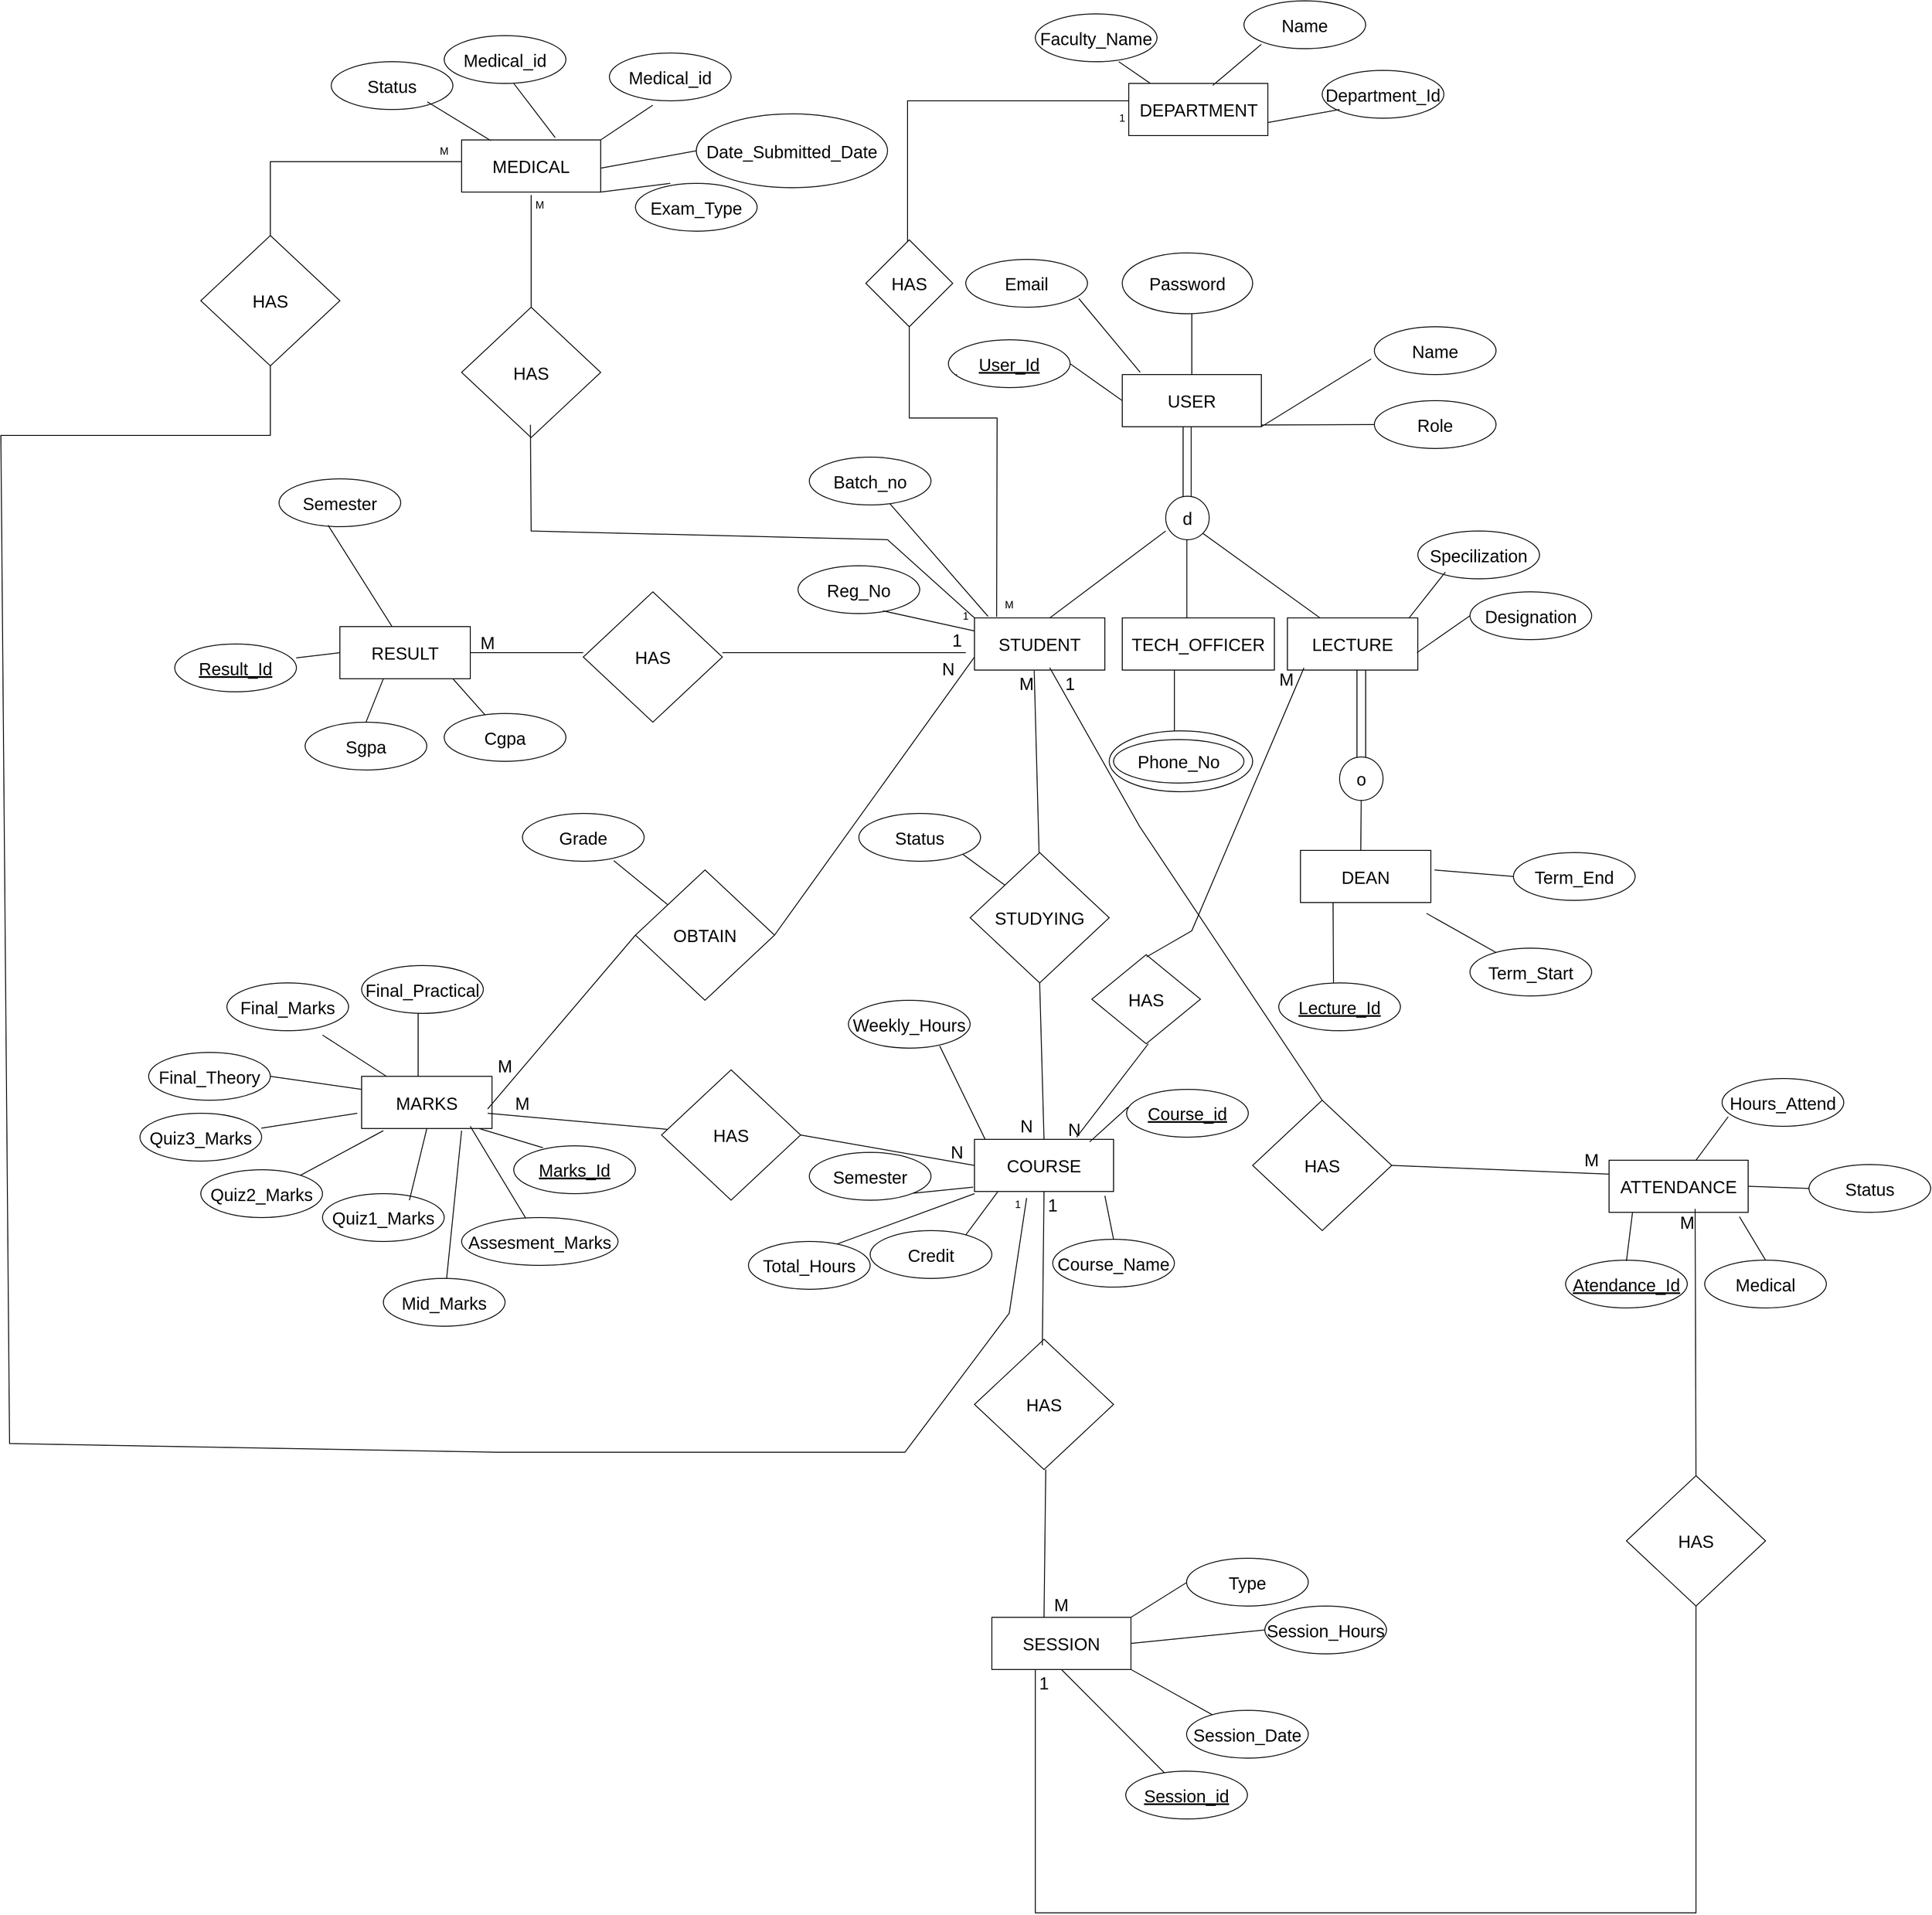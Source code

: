 <mxfile version="28.2.7">
  <diagram name="Page-1" id="Qh66qdQzl6UCUVbuFPbh">
    <mxGraphModel dx="2631" dy="494" grid="1" gridSize="10" guides="1" tooltips="1" connect="1" arrows="1" fold="1" page="1" pageScale="1" pageWidth="1654" pageHeight="1169" background="light-dark(#FFFFFF,#000000)" math="0" shadow="0">
      <root>
        <mxCell id="0" />
        <mxCell id="1" parent="0" />
        <mxCell id="bX-nkgjppk_giDj6LDvc-8" value="&lt;font&gt;USER&lt;/font&gt;" style="rounded=0;whiteSpace=wrap;html=1;fontSize=20;labelBackgroundColor=default;" parent="1" vertex="1">
          <mxGeometry x="1130" y="430" width="160" height="60" as="geometry" />
        </mxCell>
        <mxCell id="bX-nkgjppk_giDj6LDvc-9" value="" style="endArrow=none;html=1;rounded=0;fontSize=20;" parent="1" edge="1">
          <mxGeometry width="50" height="50" relative="1" as="geometry">
            <mxPoint x="1210" y="430" as="sourcePoint" />
            <mxPoint x="1210" y="360" as="targetPoint" />
          </mxGeometry>
        </mxCell>
        <mxCell id="bX-nkgjppk_giDj6LDvc-12" value="Password" style="ellipse;whiteSpace=wrap;html=1;fontSize=20;" parent="1" vertex="1">
          <mxGeometry x="1130" y="290" width="150" height="70" as="geometry" />
        </mxCell>
        <mxCell id="bX-nkgjppk_giDj6LDvc-14" value="&lt;u&gt;User_Id&lt;/u&gt;" style="ellipse;whiteSpace=wrap;html=1;fontSize=20;" parent="1" vertex="1">
          <mxGeometry x="930" y="390" width="140" height="55" as="geometry" />
        </mxCell>
        <mxCell id="bX-nkgjppk_giDj6LDvc-15" value="" style="endArrow=none;html=1;rounded=0;exitX=1;exitY=0.5;exitDx=0;exitDy=0;fontSize=20;" parent="1" source="bX-nkgjppk_giDj6LDvc-14" edge="1">
          <mxGeometry width="50" height="50" relative="1" as="geometry">
            <mxPoint x="1080" y="510" as="sourcePoint" />
            <mxPoint x="1130" y="460" as="targetPoint" />
          </mxGeometry>
        </mxCell>
        <mxCell id="bX-nkgjppk_giDj6LDvc-20" value="Name" style="ellipse;whiteSpace=wrap;html=1;fontSize=20;" parent="1" vertex="1">
          <mxGeometry x="1420" y="375" width="140" height="55" as="geometry" />
        </mxCell>
        <mxCell id="bX-nkgjppk_giDj6LDvc-21" value="" style="endArrow=none;html=1;rounded=0;exitX=1;exitY=0.5;exitDx=0;exitDy=0;entryX=0.046;entryY=0.218;entryDx=0;entryDy=0;entryPerimeter=0;fontSize=20;" parent="1" edge="1">
          <mxGeometry width="50" height="50" relative="1" as="geometry">
            <mxPoint x="1290" y="490" as="sourcePoint" />
            <mxPoint x="1416.44" y="411.99" as="targetPoint" />
            <Array as="points" />
          </mxGeometry>
        </mxCell>
        <mxCell id="bX-nkgjppk_giDj6LDvc-22" value="Email" style="ellipse;whiteSpace=wrap;html=1;fontSize=20;" parent="1" vertex="1">
          <mxGeometry x="950" y="297.5" width="140" height="55" as="geometry" />
        </mxCell>
        <mxCell id="bX-nkgjppk_giDj6LDvc-23" value="" style="endArrow=none;html=1;rounded=0;exitX=0.129;exitY=-0.043;exitDx=0;exitDy=0;exitPerimeter=0;fontSize=20;" parent="1" source="bX-nkgjppk_giDj6LDvc-8" edge="1">
          <mxGeometry width="50" height="50" relative="1" as="geometry">
            <mxPoint x="1080" y="412.5" as="sourcePoint" />
            <mxPoint x="1080" y="342.5" as="targetPoint" />
          </mxGeometry>
        </mxCell>
        <mxCell id="bX-nkgjppk_giDj6LDvc-25" value="" style="endArrow=none;html=1;rounded=0;fontSize=20;" parent="1" edge="1">
          <mxGeometry width="50" height="50" relative="1" as="geometry">
            <mxPoint x="1200" y="570" as="sourcePoint" />
            <mxPoint x="1200" y="490" as="targetPoint" />
          </mxGeometry>
        </mxCell>
        <mxCell id="bX-nkgjppk_giDj6LDvc-26" value="" style="endArrow=none;html=1;rounded=0;fontSize=20;" parent="1" edge="1">
          <mxGeometry width="50" height="50" relative="1" as="geometry">
            <mxPoint x="1209.29" y="570" as="sourcePoint" />
            <mxPoint x="1209.29" y="490" as="targetPoint" />
          </mxGeometry>
        </mxCell>
        <mxCell id="bX-nkgjppk_giDj6LDvc-27" value="d" style="ellipse;whiteSpace=wrap;html=1;aspect=fixed;fontSize=20;" parent="1" vertex="1">
          <mxGeometry x="1180" y="570" width="50" height="50" as="geometry" />
        </mxCell>
        <mxCell id="bX-nkgjppk_giDj6LDvc-28" value="" style="endArrow=none;html=1;rounded=0;exitX=0.57;exitY=0.014;exitDx=0;exitDy=0;exitPerimeter=0;fontSize=20;" parent="1" source="bX-nkgjppk_giDj6LDvc-31" edge="1">
          <mxGeometry width="50" height="50" relative="1" as="geometry">
            <mxPoint x="1070" y="710" as="sourcePoint" />
            <mxPoint x="1180" y="610" as="targetPoint" />
          </mxGeometry>
        </mxCell>
        <mxCell id="bX-nkgjppk_giDj6LDvc-29" value="" style="endArrow=none;html=1;rounded=0;fontSize=20;" parent="1" edge="1">
          <mxGeometry width="50" height="50" relative="1" as="geometry">
            <mxPoint x="1204.29" y="720" as="sourcePoint" />
            <mxPoint x="1204.29" y="620" as="targetPoint" />
          </mxGeometry>
        </mxCell>
        <mxCell id="bX-nkgjppk_giDj6LDvc-30" value="" style="endArrow=none;html=1;rounded=0;entryX=1;entryY=1;entryDx=0;entryDy=0;exitX=0.25;exitY=0;exitDx=0;exitDy=0;fontSize=20;" parent="1" source="bX-nkgjppk_giDj6LDvc-33" target="bX-nkgjppk_giDj6LDvc-27" edge="1">
          <mxGeometry width="50" height="50" relative="1" as="geometry">
            <mxPoint x="1340" y="700" as="sourcePoint" />
            <mxPoint x="1240" y="620" as="targetPoint" />
          </mxGeometry>
        </mxCell>
        <mxCell id="bX-nkgjppk_giDj6LDvc-31" value="&lt;font&gt;STUDENT&lt;/font&gt;" style="rounded=0;whiteSpace=wrap;html=1;fontSize=20;" parent="1" vertex="1">
          <mxGeometry x="960" y="710" width="150" height="60" as="geometry" />
        </mxCell>
        <mxCell id="bX-nkgjppk_giDj6LDvc-32" value="&lt;font&gt;TECH_OFFICER&lt;/font&gt;" style="rounded=0;whiteSpace=wrap;html=1;fontSize=20;" parent="1" vertex="1">
          <mxGeometry x="1130" y="710" width="175" height="60" as="geometry" />
        </mxCell>
        <mxCell id="bX-nkgjppk_giDj6LDvc-33" value="&lt;font&gt;LECTURE&lt;/font&gt;" style="rounded=0;whiteSpace=wrap;html=1;fontSize=20;" parent="1" vertex="1">
          <mxGeometry x="1320" y="710" width="150" height="60" as="geometry" />
        </mxCell>
        <mxCell id="UqmcxjYlmGOQxnhvRvWn-1" value="" style="endArrow=none;html=1;rounded=0;entryX=0.458;entryY=1.011;entryDx=0;entryDy=0;entryPerimeter=0;fontSize=20;" parent="1" target="bX-nkgjppk_giDj6LDvc-31" edge="1">
          <mxGeometry width="50" height="50" relative="1" as="geometry">
            <mxPoint x="1034.29" y="980" as="sourcePoint" />
            <mxPoint x="1034.29" y="770" as="targetPoint" />
          </mxGeometry>
        </mxCell>
        <mxCell id="UqmcxjYlmGOQxnhvRvWn-2" value="STUDYING" style="rhombus;whiteSpace=wrap;html=1;fontSize=20;" parent="1" vertex="1">
          <mxGeometry x="955" y="980" width="160" height="150" as="geometry" />
        </mxCell>
        <mxCell id="UqmcxjYlmGOQxnhvRvWn-3" value="" style="endArrow=none;html=1;rounded=0;entryX=0.5;entryY=1;entryDx=0;entryDy=0;exitX=0.5;exitY=0;exitDx=0;exitDy=0;fontSize=20;" parent="1" source="UqmcxjYlmGOQxnhvRvWn-4" target="UqmcxjYlmGOQxnhvRvWn-2" edge="1">
          <mxGeometry width="50" height="50" relative="1" as="geometry">
            <mxPoint x="1030" y="1310" as="sourcePoint" />
            <mxPoint x="1060" y="1150" as="targetPoint" />
          </mxGeometry>
        </mxCell>
        <mxCell id="UqmcxjYlmGOQxnhvRvWn-4" value="&lt;font&gt;COURSE&lt;/font&gt;" style="rounded=0;whiteSpace=wrap;html=1;fontSize=20;" parent="1" vertex="1">
          <mxGeometry x="960" y="1310" width="160" height="60" as="geometry" />
        </mxCell>
        <mxCell id="UqmcxjYlmGOQxnhvRvWn-5" value="HAS" style="rhombus;whiteSpace=wrap;html=1;fontSize=20;" parent="1" vertex="1">
          <mxGeometry x="510" y="680" width="160" height="150" as="geometry" />
        </mxCell>
        <mxCell id="UqmcxjYlmGOQxnhvRvWn-10" value="" style="endArrow=none;html=1;rounded=0;fontSize=20;" parent="1" edge="1">
          <mxGeometry width="50" height="50" relative="1" as="geometry">
            <mxPoint x="1190" y="840" as="sourcePoint" />
            <mxPoint x="1190" y="770" as="targetPoint" />
          </mxGeometry>
        </mxCell>
        <mxCell id="UqmcxjYlmGOQxnhvRvWn-11" value="" style="ellipse;whiteSpace=wrap;html=1;fontSize=20;" parent="1" vertex="1">
          <mxGeometry x="1115" y="840" width="165" height="70" as="geometry" />
        </mxCell>
        <mxCell id="UqmcxjYlmGOQxnhvRvWn-14" value="" style="endArrow=none;html=1;rounded=0;fontSize=20;" parent="1" edge="1">
          <mxGeometry width="50" height="50" relative="1" as="geometry">
            <mxPoint x="1400" y="870" as="sourcePoint" />
            <mxPoint x="1400" y="770" as="targetPoint" />
          </mxGeometry>
        </mxCell>
        <mxCell id="UqmcxjYlmGOQxnhvRvWn-15" value="" style="endArrow=none;html=1;rounded=0;fontSize=20;" parent="1" edge="1">
          <mxGeometry width="50" height="50" relative="1" as="geometry">
            <mxPoint x="1410" y="870" as="sourcePoint" />
            <mxPoint x="1410" y="770" as="targetPoint" />
          </mxGeometry>
        </mxCell>
        <mxCell id="UqmcxjYlmGOQxnhvRvWn-16" value="o" style="ellipse;whiteSpace=wrap;html=1;aspect=fixed;fontSize=20;" parent="1" vertex="1">
          <mxGeometry x="1380" y="870" width="50" height="50" as="geometry" />
        </mxCell>
        <mxCell id="UqmcxjYlmGOQxnhvRvWn-17" value="" style="endArrow=none;html=1;rounded=0;fontSize=20;" parent="1" target="UqmcxjYlmGOQxnhvRvWn-16" edge="1">
          <mxGeometry width="50" height="50" relative="1" as="geometry">
            <mxPoint x="1404.29" y="990" as="sourcePoint" />
            <mxPoint x="1404.29" y="930" as="targetPoint" />
          </mxGeometry>
        </mxCell>
        <mxCell id="UqmcxjYlmGOQxnhvRvWn-18" value="&lt;font&gt;DEAN&lt;/font&gt;" style="rounded=0;whiteSpace=wrap;html=1;fontSize=20;" parent="1" vertex="1">
          <mxGeometry x="1335" y="977.5" width="150" height="60" as="geometry" />
        </mxCell>
        <mxCell id="UqmcxjYlmGOQxnhvRvWn-19" value="Phone_No" style="ellipse;whiteSpace=wrap;html=1;fontSize=20;" parent="1" vertex="1">
          <mxGeometry x="1120" y="850" width="150" height="50" as="geometry" />
        </mxCell>
        <mxCell id="UqmcxjYlmGOQxnhvRvWn-20" value="" style="endArrow=none;html=1;rounded=0;entryX=0.25;entryY=1;entryDx=0;entryDy=0;fontSize=20;" parent="1" target="UqmcxjYlmGOQxnhvRvWn-18" edge="1">
          <mxGeometry width="50" height="50" relative="1" as="geometry">
            <mxPoint x="1373" y="1130" as="sourcePoint" />
            <mxPoint x="1380.71" y="1060" as="targetPoint" />
          </mxGeometry>
        </mxCell>
        <mxCell id="UqmcxjYlmGOQxnhvRvWn-22" value="&lt;u&gt;Lecture_Id&lt;/u&gt;" style="ellipse;whiteSpace=wrap;html=1;fontSize=20;" parent="1" vertex="1">
          <mxGeometry x="1310" y="1130" width="140" height="55" as="geometry" />
        </mxCell>
        <mxCell id="UqmcxjYlmGOQxnhvRvWn-23" value="" style="endArrow=none;html=1;rounded=0;exitX=0.5;exitY=0;exitDx=0;exitDy=0;fontSize=20;" parent="1" edge="1">
          <mxGeometry width="50" height="50" relative="1" as="geometry">
            <mxPoint x="670" y="750" as="sourcePoint" />
            <mxPoint x="950" y="750" as="targetPoint" />
            <Array as="points" />
          </mxGeometry>
        </mxCell>
        <mxCell id="UqmcxjYlmGOQxnhvRvWn-24" value="OBTAIN" style="rhombus;whiteSpace=wrap;html=1;fontSize=20;" parent="1" vertex="1">
          <mxGeometry x="570" y="1000" width="160" height="150" as="geometry" />
        </mxCell>
        <mxCell id="UqmcxjYlmGOQxnhvRvWn-25" value="" style="endArrow=none;html=1;rounded=0;entryX=0;entryY=0.75;entryDx=0;entryDy=0;exitX=1;exitY=0.5;exitDx=0;exitDy=0;fontSize=20;" parent="1" source="UqmcxjYlmGOQxnhvRvWn-24" target="bX-nkgjppk_giDj6LDvc-31" edge="1">
          <mxGeometry width="50" height="50" relative="1" as="geometry">
            <mxPoint x="720" y="960" as="sourcePoint" />
            <mxPoint x="955" y="907.5" as="targetPoint" />
            <Array as="points" />
          </mxGeometry>
        </mxCell>
        <mxCell id="UqmcxjYlmGOQxnhvRvWn-26" value="" style="endArrow=none;html=1;rounded=0;fontSize=20;" parent="1" edge="1">
          <mxGeometry width="50" height="50" relative="1" as="geometry">
            <mxPoint x="320" y="1260" as="sourcePoint" />
            <mxPoint x="320" y="1150" as="targetPoint" />
          </mxGeometry>
        </mxCell>
        <mxCell id="UqmcxjYlmGOQxnhvRvWn-27" value="&lt;font&gt;MARKS&lt;/font&gt;" style="rounded=0;whiteSpace=wrap;html=1;fontSize=20;" parent="1" vertex="1">
          <mxGeometry x="255" y="1237.5" width="150" height="60" as="geometry" />
        </mxCell>
        <mxCell id="UqmcxjYlmGOQxnhvRvWn-28" value="" style="endArrow=none;html=1;rounded=0;fontSize=20;" parent="1" edge="1">
          <mxGeometry width="50" height="50" relative="1" as="geometry">
            <mxPoint x="380" y="750" as="sourcePoint" />
            <mxPoint x="510" y="750" as="targetPoint" />
          </mxGeometry>
        </mxCell>
        <mxCell id="UqmcxjYlmGOQxnhvRvWn-29" value="&lt;font&gt;RESULT&lt;/font&gt;" style="rounded=0;whiteSpace=wrap;html=1;fontSize=20;" parent="1" vertex="1">
          <mxGeometry x="230" y="720" width="150" height="60" as="geometry" />
        </mxCell>
        <mxCell id="UqmcxjYlmGOQxnhvRvWn-30" value="" style="endArrow=none;html=1;rounded=0;fontSize=20;" parent="1" edge="1">
          <mxGeometry width="50" height="50" relative="1" as="geometry">
            <mxPoint x="150" y="1370" as="sourcePoint" />
            <mxPoint x="280" y="1300" as="targetPoint" />
          </mxGeometry>
        </mxCell>
        <mxCell id="UqmcxjYlmGOQxnhvRvWn-31" value="Quiz2_Marks" style="ellipse;whiteSpace=wrap;html=1;fontSize=20;" parent="1" vertex="1">
          <mxGeometry x="70" y="1345" width="140" height="55" as="geometry" />
        </mxCell>
        <mxCell id="UqmcxjYlmGOQxnhvRvWn-32" value="Quiz3_Marks" style="ellipse;whiteSpace=wrap;html=1;fontSize=20;" parent="1" vertex="1">
          <mxGeometry y="1280" width="140" height="55" as="geometry" />
        </mxCell>
        <mxCell id="UqmcxjYlmGOQxnhvRvWn-33" value="Final_Theory" style="ellipse;whiteSpace=wrap;html=1;fontSize=20;" parent="1" vertex="1">
          <mxGeometry x="10" y="1210" width="140" height="55" as="geometry" />
        </mxCell>
        <mxCell id="UqmcxjYlmGOQxnhvRvWn-34" value="&lt;u&gt;Marks_Id&lt;/u&gt;" style="ellipse;whiteSpace=wrap;html=1;fontSize=20;" parent="1" vertex="1">
          <mxGeometry x="430" y="1317.5" width="140" height="55" as="geometry" />
        </mxCell>
        <mxCell id="UqmcxjYlmGOQxnhvRvWn-35" value="Quiz1_Marks" style="ellipse;whiteSpace=wrap;html=1;fontSize=20;" parent="1" vertex="1">
          <mxGeometry x="210" y="1372.5" width="140" height="55" as="geometry" />
        </mxCell>
        <mxCell id="UqmcxjYlmGOQxnhvRvWn-36" value="Final_Practical" style="ellipse;whiteSpace=wrap;html=1;fontSize=20;" parent="1" vertex="1">
          <mxGeometry x="255" y="1110" width="140" height="55" as="geometry" />
        </mxCell>
        <mxCell id="UqmcxjYlmGOQxnhvRvWn-37" value="" style="endArrow=none;html=1;rounded=0;entryX=0.5;entryY=1;entryDx=0;entryDy=0;fontSize=20;" parent="1" target="UqmcxjYlmGOQxnhvRvWn-27" edge="1">
          <mxGeometry width="50" height="50" relative="1" as="geometry">
            <mxPoint x="310" y="1380" as="sourcePoint" />
            <mxPoint x="440" y="1310" as="targetPoint" />
          </mxGeometry>
        </mxCell>
        <mxCell id="UqmcxjYlmGOQxnhvRvWn-38" value="" style="endArrow=none;html=1;rounded=0;exitX=0.24;exitY=0.13;exitDx=0;exitDy=0;exitPerimeter=0;fontSize=20;" parent="1" edge="1">
          <mxGeometry width="50" height="50" relative="1" as="geometry">
            <mxPoint x="463.6" y="1319.65" as="sourcePoint" />
            <mxPoint x="390" y="1297.5" as="targetPoint" />
          </mxGeometry>
        </mxCell>
        <mxCell id="UqmcxjYlmGOQxnhvRvWn-39" value="" style="endArrow=none;html=1;rounded=0;exitX=0.997;exitY=0.312;exitDx=0;exitDy=0;exitPerimeter=0;fontSize=20;" parent="1" source="UqmcxjYlmGOQxnhvRvWn-32" edge="1">
          <mxGeometry width="50" height="50" relative="1" as="geometry">
            <mxPoint x="120" y="1350" as="sourcePoint" />
            <mxPoint x="250" y="1280" as="targetPoint" />
          </mxGeometry>
        </mxCell>
        <mxCell id="UqmcxjYlmGOQxnhvRvWn-40" value="" style="endArrow=none;html=1;rounded=0;exitX=1;exitY=0.5;exitDx=0;exitDy=0;entryX=0;entryY=0.25;entryDx=0;entryDy=0;fontSize=20;" parent="1" source="UqmcxjYlmGOQxnhvRvWn-33" target="UqmcxjYlmGOQxnhvRvWn-27" edge="1">
          <mxGeometry width="50" height="50" relative="1" as="geometry">
            <mxPoint x="110" y="1240" as="sourcePoint" />
            <mxPoint x="240" y="1170" as="targetPoint" />
          </mxGeometry>
        </mxCell>
        <mxCell id="UqmcxjYlmGOQxnhvRvWn-43" value="" style="endArrow=none;html=1;rounded=0;entryX=0;entryY=0.5;entryDx=0;entryDy=0;fontSize=20;" parent="1" target="UqmcxjYlmGOQxnhvRvWn-24" edge="1">
          <mxGeometry width="50" height="50" relative="1" as="geometry">
            <mxPoint x="400" y="1275" as="sourcePoint" />
            <mxPoint x="700" y="1120" as="targetPoint" />
          </mxGeometry>
        </mxCell>
        <mxCell id="UqmcxjYlmGOQxnhvRvWn-44" value="Cgpa" style="ellipse;whiteSpace=wrap;html=1;fontSize=20;" parent="1" vertex="1">
          <mxGeometry x="350" y="820" width="140" height="55" as="geometry" />
        </mxCell>
        <mxCell id="UqmcxjYlmGOQxnhvRvWn-45" value="&lt;u&gt;Result_Id&lt;/u&gt;" style="ellipse;whiteSpace=wrap;html=1;fontSize=20;" parent="1" vertex="1">
          <mxGeometry x="40" y="740" width="140" height="55" as="geometry" />
        </mxCell>
        <mxCell id="UqmcxjYlmGOQxnhvRvWn-47" value="Sgpa" style="ellipse;whiteSpace=wrap;html=1;fontSize=20;" parent="1" vertex="1">
          <mxGeometry x="190" y="830" width="140" height="55" as="geometry" />
        </mxCell>
        <mxCell id="UqmcxjYlmGOQxnhvRvWn-49" value="" style="endArrow=none;html=1;rounded=0;exitX=0.5;exitY=0;exitDx=0;exitDy=0;fontSize=20;" parent="1" source="UqmcxjYlmGOQxnhvRvWn-47" edge="1">
          <mxGeometry width="50" height="50" relative="1" as="geometry">
            <mxPoint x="280" y="890" as="sourcePoint" />
            <mxPoint x="280" y="780" as="targetPoint" />
          </mxGeometry>
        </mxCell>
        <mxCell id="UqmcxjYlmGOQxnhvRvWn-50" value="" style="endArrow=none;html=1;rounded=0;fontSize=20;" parent="1" source="UqmcxjYlmGOQxnhvRvWn-44" edge="1">
          <mxGeometry width="50" height="50" relative="1" as="geometry">
            <mxPoint x="360" y="890" as="sourcePoint" />
            <mxPoint x="360" y="780" as="targetPoint" />
          </mxGeometry>
        </mxCell>
        <mxCell id="UqmcxjYlmGOQxnhvRvWn-51" value="" style="endArrow=none;html=1;rounded=0;entryX=0.998;entryY=0.291;entryDx=0;entryDy=0;entryPerimeter=0;exitX=0;exitY=0.5;exitDx=0;exitDy=0;fontSize=20;" parent="1" source="UqmcxjYlmGOQxnhvRvWn-29" target="UqmcxjYlmGOQxnhvRvWn-45" edge="1">
          <mxGeometry width="50" height="50" relative="1" as="geometry">
            <mxPoint x="230" y="780" as="sourcePoint" />
            <mxPoint x="230.41" y="730" as="targetPoint" />
          </mxGeometry>
        </mxCell>
        <mxCell id="UqmcxjYlmGOQxnhvRvWn-53" value="HAS" style="rhombus;whiteSpace=wrap;html=1;fontSize=20;" parent="1" vertex="1">
          <mxGeometry x="600" y="1230" width="160" height="150" as="geometry" />
        </mxCell>
        <mxCell id="UqmcxjYlmGOQxnhvRvWn-54" value="HAS" style="rhombus;whiteSpace=wrap;html=1;fontSize=20;" parent="1" vertex="1">
          <mxGeometry x="1280" y="1265" width="160" height="150" as="geometry" />
        </mxCell>
        <mxCell id="UqmcxjYlmGOQxnhvRvWn-55" value="" style="endArrow=none;html=1;rounded=0;fontSize=20;" parent="1" target="UqmcxjYlmGOQxnhvRvWn-53" edge="1">
          <mxGeometry width="50" height="50" relative="1" as="geometry">
            <mxPoint x="400" y="1280" as="sourcePoint" />
            <mxPoint x="450" y="1230" as="targetPoint" />
          </mxGeometry>
        </mxCell>
        <mxCell id="UqmcxjYlmGOQxnhvRvWn-56" value="" style="endArrow=none;html=1;rounded=0;entryX=0;entryY=0.5;entryDx=0;entryDy=0;exitX=1;exitY=0.5;exitDx=0;exitDy=0;fontSize=20;" parent="1" source="UqmcxjYlmGOQxnhvRvWn-53" target="UqmcxjYlmGOQxnhvRvWn-4" edge="1">
          <mxGeometry width="50" height="50" relative="1" as="geometry">
            <mxPoint x="766" y="1283" as="sourcePoint" />
            <mxPoint x="987" y="1287" as="targetPoint" />
          </mxGeometry>
        </mxCell>
        <mxCell id="UqmcxjYlmGOQxnhvRvWn-58" value="" style="endArrow=none;html=1;rounded=0;entryX=0.5;entryY=0;entryDx=0;entryDy=0;exitX=0.577;exitY=0.955;exitDx=0;exitDy=0;exitPerimeter=0;fontSize=20;" parent="1" source="bX-nkgjppk_giDj6LDvc-31" target="UqmcxjYlmGOQxnhvRvWn-54" edge="1">
          <mxGeometry width="50" height="50" relative="1" as="geometry">
            <mxPoint x="1060" y="780" as="sourcePoint" />
            <mxPoint x="1320" y="1139.5" as="targetPoint" />
            <Array as="points">
              <mxPoint x="1150" y="950" />
            </Array>
          </mxGeometry>
        </mxCell>
        <mxCell id="UqmcxjYlmGOQxnhvRvWn-59" value="Credit" style="ellipse;whiteSpace=wrap;html=1;fontSize=20;" parent="1" vertex="1">
          <mxGeometry x="840" y="1415" width="140" height="55" as="geometry" />
        </mxCell>
        <mxCell id="UqmcxjYlmGOQxnhvRvWn-60" value="Course_Name" style="ellipse;whiteSpace=wrap;html=1;fontSize=20;" parent="1" vertex="1">
          <mxGeometry x="1050" y="1425" width="140" height="55" as="geometry" />
        </mxCell>
        <mxCell id="UqmcxjYlmGOQxnhvRvWn-61" value="&lt;u&gt;Course_id&lt;/u&gt;" style="ellipse;whiteSpace=wrap;html=1;fontSize=20;" parent="1" vertex="1">
          <mxGeometry x="1135" y="1252.5" width="140" height="55" as="geometry" />
        </mxCell>
        <mxCell id="UqmcxjYlmGOQxnhvRvWn-63" value="" style="endArrow=none;html=1;rounded=0;fontSize=20;" parent="1" edge="1">
          <mxGeometry width="50" height="50" relative="1" as="geometry">
            <mxPoint x="950" y="1420" as="sourcePoint" />
            <mxPoint x="987" y="1370" as="targetPoint" />
          </mxGeometry>
        </mxCell>
        <mxCell id="UqmcxjYlmGOQxnhvRvWn-64" value="" style="endArrow=none;html=1;rounded=0;fontSize=20;entryX=0.012;entryY=0.371;entryDx=0;entryDy=0;entryPerimeter=0;exitX=0.828;exitY=0.049;exitDx=0;exitDy=0;exitPerimeter=0;" parent="1" source="UqmcxjYlmGOQxnhvRvWn-4" target="UqmcxjYlmGOQxnhvRvWn-61" edge="1">
          <mxGeometry width="50" height="50" relative="1" as="geometry">
            <mxPoint x="1083" y="1319" as="sourcePoint" />
            <mxPoint x="1120" y="1269" as="targetPoint" />
          </mxGeometry>
        </mxCell>
        <mxCell id="UqmcxjYlmGOQxnhvRvWn-65" value="" style="endArrow=none;html=1;rounded=0;exitX=0.5;exitY=0;exitDx=0;exitDy=0;fontSize=20;" parent="1" source="UqmcxjYlmGOQxnhvRvWn-60" edge="1">
          <mxGeometry width="50" height="50" relative="1" as="geometry">
            <mxPoint x="1073" y="1425" as="sourcePoint" />
            <mxPoint x="1110" y="1375" as="targetPoint" />
          </mxGeometry>
        </mxCell>
        <mxCell id="UqmcxjYlmGOQxnhvRvWn-67" value="Term_Start" style="ellipse;whiteSpace=wrap;html=1;fontSize=20;" parent="1" vertex="1">
          <mxGeometry x="1530" y="1090" width="140" height="55" as="geometry" />
        </mxCell>
        <mxCell id="UqmcxjYlmGOQxnhvRvWn-68" value="Term_End" style="ellipse;whiteSpace=wrap;html=1;fontSize=20;" parent="1" vertex="1">
          <mxGeometry x="1580" y="980" width="140" height="55" as="geometry" />
        </mxCell>
        <mxCell id="UqmcxjYlmGOQxnhvRvWn-70" value="" style="endArrow=none;html=1;rounded=0;entryX=0.25;entryY=1;entryDx=0;entryDy=0;fontSize=20;" parent="1" source="UqmcxjYlmGOQxnhvRvWn-67" edge="1">
          <mxGeometry width="50" height="50" relative="1" as="geometry">
            <mxPoint x="1480" y="1130" as="sourcePoint" />
            <mxPoint x="1480" y="1050" as="targetPoint" />
          </mxGeometry>
        </mxCell>
        <mxCell id="UqmcxjYlmGOQxnhvRvWn-72" value="" style="endArrow=none;html=1;rounded=0;entryX=0.25;entryY=1;entryDx=0;entryDy=0;exitX=0;exitY=0.5;exitDx=0;exitDy=0;fontSize=20;" parent="1" source="UqmcxjYlmGOQxnhvRvWn-68" edge="1">
          <mxGeometry width="50" height="50" relative="1" as="geometry">
            <mxPoint x="1489.17" y="1080" as="sourcePoint" />
            <mxPoint x="1489.17" y="1000" as="targetPoint" />
          </mxGeometry>
        </mxCell>
        <mxCell id="UqmcxjYlmGOQxnhvRvWn-73" value="Specilization" style="ellipse;whiteSpace=wrap;html=1;fontSize=20;" parent="1" vertex="1">
          <mxGeometry x="1470" y="610" width="140" height="55" as="geometry" />
        </mxCell>
        <mxCell id="UqmcxjYlmGOQxnhvRvWn-77" value="" style="endArrow=none;html=1;rounded=0;entryX=0.25;entryY=1;entryDx=0;entryDy=0;exitX=0.226;exitY=0.861;exitDx=0;exitDy=0;exitPerimeter=0;fontSize=20;" parent="1" source="UqmcxjYlmGOQxnhvRvWn-73" edge="1">
          <mxGeometry width="50" height="50" relative="1" as="geometry">
            <mxPoint x="1550.83" y="718" as="sourcePoint" />
            <mxPoint x="1460" y="710" as="targetPoint" />
          </mxGeometry>
        </mxCell>
        <mxCell id="UqmcxjYlmGOQxnhvRvWn-78" value="Reg_No" style="ellipse;whiteSpace=wrap;html=1;fontSize=20;" parent="1" vertex="1">
          <mxGeometry x="757" y="650" width="140" height="55" as="geometry" />
        </mxCell>
        <mxCell id="UqmcxjYlmGOQxnhvRvWn-79" value="" style="endArrow=none;html=1;rounded=0;exitX=0;exitY=0.25;exitDx=0;exitDy=0;entryX=0.698;entryY=0.943;entryDx=0;entryDy=0;entryPerimeter=0;fontSize=20;" parent="1" source="bX-nkgjppk_giDj6LDvc-31" target="UqmcxjYlmGOQxnhvRvWn-78" edge="1">
          <mxGeometry width="50" height="50" relative="1" as="geometry">
            <mxPoint x="898" y="750" as="sourcePoint" />
            <mxPoint x="910" y="700" as="targetPoint" />
          </mxGeometry>
        </mxCell>
        <mxCell id="UqmcxjYlmGOQxnhvRvWn-80" value="Final_Marks" style="ellipse;whiteSpace=wrap;html=1;fontSize=20;" parent="1" vertex="1">
          <mxGeometry x="100" y="1130" width="140" height="55" as="geometry" />
        </mxCell>
        <mxCell id="UqmcxjYlmGOQxnhvRvWn-81" value="" style="endArrow=none;html=1;rounded=0;fontSize=20;" parent="1" source="UqmcxjYlmGOQxnhvRvWn-27" edge="1">
          <mxGeometry width="50" height="50" relative="1" as="geometry">
            <mxPoint x="210" y="1300" as="sourcePoint" />
            <mxPoint x="210" y="1190" as="targetPoint" />
          </mxGeometry>
        </mxCell>
        <mxCell id="UqmcxjYlmGOQxnhvRvWn-82" value="&lt;span&gt;ATTENDANCE&lt;/span&gt;" style="rounded=0;whiteSpace=wrap;html=1;fontSize=20;" parent="1" vertex="1">
          <mxGeometry x="1690" y="1334" width="160" height="60" as="geometry" />
        </mxCell>
        <mxCell id="UqmcxjYlmGOQxnhvRvWn-83" value="&lt;u&gt;Atendance_Id&lt;/u&gt;" style="ellipse;whiteSpace=wrap;html=1;fontSize=20;" parent="1" vertex="1">
          <mxGeometry x="1640" y="1449" width="140" height="55" as="geometry" />
        </mxCell>
        <mxCell id="UqmcxjYlmGOQxnhvRvWn-84" value="Medical" style="ellipse;whiteSpace=wrap;html=1;fontSize=20;" parent="1" vertex="1">
          <mxGeometry x="1800" y="1449" width="140" height="55" as="geometry" />
        </mxCell>
        <mxCell id="UqmcxjYlmGOQxnhvRvWn-85" value="Hours_Attend" style="ellipse;whiteSpace=wrap;html=1;fontSize=20;" parent="1" vertex="1">
          <mxGeometry x="1820" y="1240" width="140" height="55" as="geometry" />
        </mxCell>
        <mxCell id="UqmcxjYlmGOQxnhvRvWn-86" value="" style="endArrow=none;html=1;rounded=0;fontSize=20;" parent="1" edge="1">
          <mxGeometry width="50" height="50" relative="1" as="geometry">
            <mxPoint x="1710" y="1450" as="sourcePoint" />
            <mxPoint x="1717" y="1394" as="targetPoint" />
          </mxGeometry>
        </mxCell>
        <mxCell id="UqmcxjYlmGOQxnhvRvWn-87" value="" style="endArrow=none;html=1;rounded=0;fontSize=20;" parent="1" edge="1">
          <mxGeometry width="50" height="50" relative="1" as="geometry">
            <mxPoint x="1790" y="1334" as="sourcePoint" />
            <mxPoint x="1827" y="1284" as="targetPoint" />
          </mxGeometry>
        </mxCell>
        <mxCell id="UqmcxjYlmGOQxnhvRvWn-88" value="" style="endArrow=none;html=1;rounded=0;exitX=0.5;exitY=0;exitDx=0;exitDy=0;fontSize=20;" parent="1" source="UqmcxjYlmGOQxnhvRvWn-84" edge="1">
          <mxGeometry width="50" height="50" relative="1" as="geometry">
            <mxPoint x="1803" y="1449" as="sourcePoint" />
            <mxPoint x="1840" y="1399" as="targetPoint" />
          </mxGeometry>
        </mxCell>
        <mxCell id="UqmcxjYlmGOQxnhvRvWn-89" value="" style="endArrow=none;html=1;rounded=0;entryX=1;entryY=0.5;entryDx=0;entryDy=0;exitX=0;exitY=0.267;exitDx=0;exitDy=0;exitPerimeter=0;fontSize=20;" parent="1" source="UqmcxjYlmGOQxnhvRvWn-82" target="UqmcxjYlmGOQxnhvRvWn-54" edge="1">
          <mxGeometry width="50" height="50" relative="1" as="geometry">
            <mxPoint x="1410" y="1560" as="sourcePoint" />
            <mxPoint x="1447" y="1510" as="targetPoint" />
          </mxGeometry>
        </mxCell>
        <mxCell id="UqmcxjYlmGOQxnhvRvWn-92" value="Status" style="ellipse;whiteSpace=wrap;html=1;fontSize=20;" parent="1" vertex="1">
          <mxGeometry x="1920" y="1339" width="140" height="55" as="geometry" />
        </mxCell>
        <mxCell id="UqmcxjYlmGOQxnhvRvWn-93" value="" style="endArrow=none;html=1;rounded=0;exitX=0;exitY=0.5;exitDx=0;exitDy=0;entryX=1;entryY=0.5;entryDx=0;entryDy=0;fontSize=20;" parent="1" source="UqmcxjYlmGOQxnhvRvWn-92" target="UqmcxjYlmGOQxnhvRvWn-82" edge="1">
          <mxGeometry width="50" height="50" relative="1" as="geometry">
            <mxPoint x="1900" y="1430" as="sourcePoint" />
            <mxPoint x="1860" y="1370" as="targetPoint" />
          </mxGeometry>
        </mxCell>
        <mxCell id="UqmcxjYlmGOQxnhvRvWn-96" value="M" style="text;html=1;whiteSpace=wrap;strokeColor=none;fillColor=none;align=center;verticalAlign=middle;rounded=0;fontSize=20;" parent="1" vertex="1">
          <mxGeometry x="410" y="1252.5" width="60" height="30" as="geometry" />
        </mxCell>
        <mxCell id="UqmcxjYlmGOQxnhvRvWn-98" value="N" style="text;html=1;whiteSpace=wrap;strokeColor=none;fillColor=none;align=center;verticalAlign=middle;rounded=0;fontSize=20;" parent="1" vertex="1">
          <mxGeometry x="910" y="1309" width="60" height="30" as="geometry" />
        </mxCell>
        <mxCell id="UqmcxjYlmGOQxnhvRvWn-99" value="M" style="text;html=1;whiteSpace=wrap;strokeColor=none;fillColor=none;align=center;verticalAlign=middle;rounded=0;fontSize=20;" parent="1" vertex="1">
          <mxGeometry x="390" y="1210" width="60" height="30" as="geometry" />
        </mxCell>
        <mxCell id="UqmcxjYlmGOQxnhvRvWn-100" value="N" style="text;html=1;whiteSpace=wrap;strokeColor=none;fillColor=none;align=center;verticalAlign=middle;rounded=0;fontSize=20;" parent="1" vertex="1">
          <mxGeometry x="900" y="752.5" width="60" height="30" as="geometry" />
        </mxCell>
        <mxCell id="UqmcxjYlmGOQxnhvRvWn-101" value="1" style="text;html=1;whiteSpace=wrap;strokeColor=none;fillColor=none;align=center;verticalAlign=middle;rounded=0;fontSize=20;" parent="1" vertex="1">
          <mxGeometry x="910" y="720" width="60" height="30" as="geometry" />
        </mxCell>
        <mxCell id="UqmcxjYlmGOQxnhvRvWn-102" value="M" style="text;html=1;whiteSpace=wrap;strokeColor=none;fillColor=none;align=center;verticalAlign=middle;rounded=0;fontSize=20;" parent="1" vertex="1">
          <mxGeometry x="370" y="722.5" width="60" height="30" as="geometry" />
        </mxCell>
        <mxCell id="UqmcxjYlmGOQxnhvRvWn-105" value="1" style="text;html=1;whiteSpace=wrap;strokeColor=none;fillColor=none;align=center;verticalAlign=middle;rounded=0;fontSize=20;" parent="1" vertex="1">
          <mxGeometry x="1040" y="770" width="60" height="30" as="geometry" />
        </mxCell>
        <mxCell id="UqmcxjYlmGOQxnhvRvWn-106" value="M" style="text;html=1;whiteSpace=wrap;strokeColor=none;fillColor=none;align=center;verticalAlign=middle;rounded=0;fontSize=20;" parent="1" vertex="1">
          <mxGeometry x="990" y="770" width="60" height="30" as="geometry" />
        </mxCell>
        <mxCell id="UqmcxjYlmGOQxnhvRvWn-110" value="N" style="text;html=1;whiteSpace=wrap;strokeColor=none;fillColor=none;align=center;verticalAlign=middle;rounded=0;fontSize=20;" parent="1" vertex="1">
          <mxGeometry x="990" y="1279" width="60" height="30" as="geometry" />
        </mxCell>
        <mxCell id="UqmcxjYlmGOQxnhvRvWn-115" value="" style="endArrow=none;html=1;rounded=0;exitX=1;exitY=0.5;exitDx=0;exitDy=0;fontSize=20;" parent="1" target="bX-nkgjppk_giDj6LDvc-14" edge="1">
          <mxGeometry width="50" height="50" relative="1" as="geometry">
            <mxPoint x="940" y="430" as="sourcePoint" />
            <mxPoint x="1000" y="472" as="targetPoint" />
          </mxGeometry>
        </mxCell>
        <mxCell id="wn23WGTJlnTn1GHfbGU1-1" value="Role" style="ellipse;whiteSpace=wrap;html=1;fontSize=20;" parent="1" vertex="1">
          <mxGeometry x="1420" y="460" width="140" height="55" as="geometry" />
        </mxCell>
        <mxCell id="wn23WGTJlnTn1GHfbGU1-3" value="" style="endArrow=none;html=1;rounded=0;entryX=0;entryY=0.5;entryDx=0;entryDy=0;fontSize=20;" parent="1" target="wn23WGTJlnTn1GHfbGU1-1" edge="1">
          <mxGeometry width="50" height="50" relative="1" as="geometry">
            <mxPoint x="1290" y="488" as="sourcePoint" />
            <mxPoint x="1396.44" y="421" as="targetPoint" />
            <Array as="points" />
          </mxGeometry>
        </mxCell>
        <mxCell id="wn23WGTJlnTn1GHfbGU1-4" value="Batch_no" style="ellipse;whiteSpace=wrap;html=1;fontSize=20;" parent="1" vertex="1">
          <mxGeometry x="770" y="525" width="140" height="55" as="geometry" />
        </mxCell>
        <mxCell id="wn23WGTJlnTn1GHfbGU1-5" value="" style="endArrow=none;html=1;rounded=0;exitX=0.104;exitY=-0.029;exitDx=0;exitDy=0;fontSize=20;exitPerimeter=0;" parent="1" source="bX-nkgjppk_giDj6LDvc-31" target="wn23WGTJlnTn1GHfbGU1-4" edge="1">
          <mxGeometry width="50" height="50" relative="1" as="geometry">
            <mxPoint x="930" y="700" as="sourcePoint" />
            <mxPoint x="942" y="600" as="targetPoint" />
          </mxGeometry>
        </mxCell>
        <mxCell id="wn23WGTJlnTn1GHfbGU1-6" value="Designation" style="ellipse;whiteSpace=wrap;html=1;fontSize=20;" parent="1" vertex="1">
          <mxGeometry x="1530" y="680" width="140" height="55" as="geometry" />
        </mxCell>
        <mxCell id="wn23WGTJlnTn1GHfbGU1-7" value="" style="endArrow=none;html=1;rounded=0;entryX=0.25;entryY=1;entryDx=0;entryDy=0;exitX=0;exitY=0.5;exitDx=0;exitDy=0;fontSize=20;" parent="1" source="wn23WGTJlnTn1GHfbGU1-6" edge="1">
          <mxGeometry width="50" height="50" relative="1" as="geometry">
            <mxPoint x="1511" y="697" as="sourcePoint" />
            <mxPoint x="1469" y="750" as="targetPoint" />
          </mxGeometry>
        </mxCell>
        <mxCell id="wn23WGTJlnTn1GHfbGU1-8" value="&lt;span&gt;SESSION&lt;/span&gt;" style="rounded=0;whiteSpace=wrap;html=1;fontSize=20;" parent="1" vertex="1">
          <mxGeometry x="980" y="1860" width="160" height="60" as="geometry" />
        </mxCell>
        <mxCell id="wn23WGTJlnTn1GHfbGU1-9" value="Session_Date" style="ellipse;whiteSpace=wrap;html=1;fontSize=20;" parent="1" vertex="1">
          <mxGeometry x="1204" y="1967" width="140" height="55" as="geometry" />
        </mxCell>
        <mxCell id="wn23WGTJlnTn1GHfbGU1-10" value="&lt;u&gt;Session_id&lt;/u&gt;" style="ellipse;whiteSpace=wrap;html=1;fontSize=20;" parent="1" vertex="1">
          <mxGeometry x="1134" y="2037" width="140" height="55" as="geometry" />
        </mxCell>
        <mxCell id="wn23WGTJlnTn1GHfbGU1-11" value="Session_Hours" style="ellipse;whiteSpace=wrap;html=1;fontSize=20;" parent="1" vertex="1">
          <mxGeometry x="1294" y="1847" width="140" height="55" as="geometry" />
        </mxCell>
        <mxCell id="wn23WGTJlnTn1GHfbGU1-12" value="Type" style="ellipse;whiteSpace=wrap;html=1;fontSize=20;" parent="1" vertex="1">
          <mxGeometry x="1204" y="1792" width="140" height="55" as="geometry" />
        </mxCell>
        <mxCell id="wn23WGTJlnTn1GHfbGU1-14" value="" style="endArrow=none;html=1;rounded=0;exitX=0;exitY=0.5;exitDx=0;exitDy=0;entryX=1;entryY=0.5;entryDx=0;entryDy=0;fontSize=20;" parent="1" source="wn23WGTJlnTn1GHfbGU1-11" target="wn23WGTJlnTn1GHfbGU1-8" edge="1">
          <mxGeometry width="50" height="50" relative="1" as="geometry">
            <mxPoint x="1194" y="1928.5" as="sourcePoint" />
            <mxPoint x="1124" y="1925.5" as="targetPoint" />
          </mxGeometry>
        </mxCell>
        <mxCell id="wn23WGTJlnTn1GHfbGU1-15" value="" style="endArrow=none;html=1;rounded=0;entryX=1;entryY=1;entryDx=0;entryDy=0;fontSize=20;" parent="1" source="wn23WGTJlnTn1GHfbGU1-9" target="wn23WGTJlnTn1GHfbGU1-8" edge="1">
          <mxGeometry width="50" height="50" relative="1" as="geometry">
            <mxPoint x="1194" y="1950" as="sourcePoint" />
            <mxPoint x="1124" y="1947" as="targetPoint" />
          </mxGeometry>
        </mxCell>
        <mxCell id="wn23WGTJlnTn1GHfbGU1-16" value="" style="endArrow=none;html=1;rounded=0;exitX=0;exitY=0.5;exitDx=0;exitDy=0;entryX=1;entryY=0;entryDx=0;entryDy=0;fontSize=20;" parent="1" target="wn23WGTJlnTn1GHfbGU1-8" edge="1">
          <mxGeometry width="50" height="50" relative="1" as="geometry">
            <mxPoint x="1204" y="1820" as="sourcePoint" />
            <mxPoint x="1134" y="1817" as="targetPoint" />
          </mxGeometry>
        </mxCell>
        <mxCell id="wn23WGTJlnTn1GHfbGU1-17" value="" style="endArrow=none;html=1;rounded=0;entryX=0.5;entryY=1;entryDx=0;entryDy=0;fontSize=20;" parent="1" source="wn23WGTJlnTn1GHfbGU1-10" target="wn23WGTJlnTn1GHfbGU1-8" edge="1">
          <mxGeometry width="50" height="50" relative="1" as="geometry">
            <mxPoint x="1124" y="1990" as="sourcePoint" />
            <mxPoint x="1054" y="1987" as="targetPoint" />
          </mxGeometry>
        </mxCell>
        <mxCell id="wn23WGTJlnTn1GHfbGU1-18" value="HAS" style="rhombus;whiteSpace=wrap;html=1;fontSize=20;" parent="1" vertex="1">
          <mxGeometry x="960" y="1540" width="160" height="150" as="geometry" />
        </mxCell>
        <mxCell id="mJOlF5-myvEGGW3RNeKA-1" value="" style="endArrow=none;html=1;rounded=0;exitX=0.5;exitY=1;exitDx=0;exitDy=0;fontSize=20;entryX=0.488;entryY=0.047;entryDx=0;entryDy=0;entryPerimeter=0;" parent="1" source="UqmcxjYlmGOQxnhvRvWn-4" target="wn23WGTJlnTn1GHfbGU1-18" edge="1">
          <mxGeometry width="50" height="50" relative="1" as="geometry">
            <mxPoint x="1070" y="1520" as="sourcePoint" />
            <mxPoint x="1050" y="1580" as="targetPoint" />
          </mxGeometry>
        </mxCell>
        <mxCell id="mJOlF5-myvEGGW3RNeKA-2" value="" style="endArrow=none;html=1;rounded=0;exitX=0.5;exitY=1;exitDx=0;exitDy=0;fontSize=20;" parent="1" edge="1">
          <mxGeometry width="50" height="50" relative="1" as="geometry">
            <mxPoint x="1042" y="1690" as="sourcePoint" />
            <mxPoint x="1040" y="1860" as="targetPoint" />
          </mxGeometry>
        </mxCell>
        <mxCell id="mJOlF5-myvEGGW3RNeKA-28" value="HAS" style="rhombus;whiteSpace=wrap;html=1;fontSize=20;" parent="1" vertex="1">
          <mxGeometry x="1710" y="1697" width="160" height="150" as="geometry" />
        </mxCell>
        <mxCell id="mJOlF5-myvEGGW3RNeKA-37" value="" style="endArrow=none;html=1;rounded=0;fontSize=20;entryX=0.5;entryY=1;entryDx=0;entryDy=0;" parent="1" target="mJOlF5-myvEGGW3RNeKA-28" edge="1">
          <mxGeometry width="50" height="50" relative="1" as="geometry">
            <mxPoint x="1030" y="1920" as="sourcePoint" />
            <mxPoint x="1930" y="2190" as="targetPoint" />
            <Array as="points">
              <mxPoint x="1030" y="2200" />
              <mxPoint x="1790" y="2200" />
            </Array>
          </mxGeometry>
        </mxCell>
        <mxCell id="mJOlF5-myvEGGW3RNeKA-38" value="" style="endArrow=none;html=1;rounded=0;fontSize=20;entryX=0.5;entryY=0;entryDx=0;entryDy=0;" parent="1" target="mJOlF5-myvEGGW3RNeKA-28" edge="1">
          <mxGeometry width="50" height="50" relative="1" as="geometry">
            <mxPoint x="1789" y="1390" as="sourcePoint" />
            <mxPoint x="1789" y="1690" as="targetPoint" />
          </mxGeometry>
        </mxCell>
        <mxCell id="mJOlF5-myvEGGW3RNeKA-40" value="M" style="text;html=1;whiteSpace=wrap;strokeColor=none;fillColor=none;align=center;verticalAlign=middle;rounded=0;fontSize=20;" parent="1" vertex="1">
          <mxGeometry x="1640" y="1317.5" width="60" height="30" as="geometry" />
        </mxCell>
        <mxCell id="mJOlF5-myvEGGW3RNeKA-42" value="M" style="text;html=1;whiteSpace=wrap;strokeColor=none;fillColor=none;align=center;verticalAlign=middle;rounded=0;fontSize=20;" parent="1" vertex="1">
          <mxGeometry x="1030" y="1830" width="60" height="30" as="geometry" />
        </mxCell>
        <mxCell id="mJOlF5-myvEGGW3RNeKA-43" value="1" style="text;html=1;whiteSpace=wrap;strokeColor=none;fillColor=none;align=center;verticalAlign=middle;rounded=0;fontSize=20;" parent="1" vertex="1">
          <mxGeometry x="1020" y="1370" width="60" height="30" as="geometry" />
        </mxCell>
        <mxCell id="mJOlF5-myvEGGW3RNeKA-44" value="1" style="text;html=1;whiteSpace=wrap;strokeColor=none;fillColor=none;align=center;verticalAlign=middle;rounded=0;fontSize=20;" parent="1" vertex="1">
          <mxGeometry x="1010" y="1920" width="60" height="30" as="geometry" />
        </mxCell>
        <mxCell id="mJOlF5-myvEGGW3RNeKA-45" value="M" style="text;html=1;whiteSpace=wrap;strokeColor=none;fillColor=none;align=center;verticalAlign=middle;rounded=0;fontSize=20;" parent="1" vertex="1">
          <mxGeometry x="1750" y="1390" width="60" height="30" as="geometry" />
        </mxCell>
        <mxCell id="mJOlF5-myvEGGW3RNeKA-46" value="Mid_Marks" style="ellipse;whiteSpace=wrap;html=1;fontSize=20;" parent="1" vertex="1">
          <mxGeometry x="280" y="1470" width="140" height="55" as="geometry" />
        </mxCell>
        <mxCell id="mJOlF5-myvEGGW3RNeKA-48" value="" style="endArrow=none;html=1;rounded=0;entryX=0.5;entryY=1;entryDx=0;entryDy=0;fontSize=20;" parent="1" source="mJOlF5-myvEGGW3RNeKA-46" edge="1">
          <mxGeometry width="50" height="50" relative="1" as="geometry">
            <mxPoint x="355" y="1380" as="sourcePoint" />
            <mxPoint x="370" y="1300" as="targetPoint" />
          </mxGeometry>
        </mxCell>
        <mxCell id="mJOlF5-myvEGGW3RNeKA-49" value="Assesment_Marks" style="ellipse;whiteSpace=wrap;html=1;fontSize=20;" parent="1" vertex="1">
          <mxGeometry x="370" y="1400" width="180" height="55" as="geometry" />
        </mxCell>
        <mxCell id="mJOlF5-myvEGGW3RNeKA-51" value="" style="endArrow=none;html=1;rounded=0;entryX=0.5;entryY=1;entryDx=0;entryDy=0;fontSize=20;" parent="1" source="mJOlF5-myvEGGW3RNeKA-49" edge="1">
          <mxGeometry width="50" height="50" relative="1" as="geometry">
            <mxPoint x="380" y="1485" as="sourcePoint" />
            <mxPoint x="380" y="1295" as="targetPoint" />
          </mxGeometry>
        </mxCell>
        <mxCell id="mJOlF5-myvEGGW3RNeKA-52" value="Grade" style="ellipse;whiteSpace=wrap;html=1;fontSize=20;" parent="1" vertex="1">
          <mxGeometry x="440" y="935" width="140" height="55" as="geometry" />
        </mxCell>
        <mxCell id="mJOlF5-myvEGGW3RNeKA-53" value="" style="endArrow=none;html=1;rounded=0;fontSize=20;entryX=0.75;entryY=0.987;entryDx=0;entryDy=0;entryPerimeter=0;" parent="1" source="UqmcxjYlmGOQxnhvRvWn-24" target="mJOlF5-myvEGGW3RNeKA-52" edge="1">
          <mxGeometry width="50" height="50" relative="1" as="geometry">
            <mxPoint x="587" y="1032" as="sourcePoint" />
            <mxPoint x="550" y="990" as="targetPoint" />
          </mxGeometry>
        </mxCell>
        <mxCell id="mJOlF5-myvEGGW3RNeKA-54" value="HAS" style="rhombus;whiteSpace=wrap;html=1;fontSize=20;" parent="1" vertex="1">
          <mxGeometry x="1095" y="1097.5" width="125" height="102.5" as="geometry" />
        </mxCell>
        <mxCell id="mJOlF5-myvEGGW3RNeKA-55" value="" style="endArrow=none;html=1;rounded=0;entryX=0.5;entryY=1;entryDx=0;entryDy=0;fontSize=20;" parent="1" edge="1">
          <mxGeometry width="50" height="50" relative="1" as="geometry">
            <mxPoint x="1158" y="1100" as="sourcePoint" />
            <mxPoint x="1339" y="767.5" as="targetPoint" />
            <Array as="points">
              <mxPoint x="1210" y="1070" />
            </Array>
          </mxGeometry>
        </mxCell>
        <mxCell id="mJOlF5-myvEGGW3RNeKA-56" value="" style="endArrow=none;html=1;rounded=0;exitX=0.5;exitY=0;exitDx=0;exitDy=0;fontSize=20;entryX=0.5;entryY=1;entryDx=0;entryDy=0;" parent="1" edge="1">
          <mxGeometry width="50" height="50" relative="1" as="geometry">
            <mxPoint x="1077.5" y="1307.5" as="sourcePoint" />
            <mxPoint x="1160" y="1200" as="targetPoint" />
          </mxGeometry>
        </mxCell>
        <mxCell id="mJOlF5-myvEGGW3RNeKA-57" value="N" style="text;html=1;whiteSpace=wrap;strokeColor=none;fillColor=none;align=center;verticalAlign=middle;rounded=0;fontSize=20;" parent="1" vertex="1">
          <mxGeometry x="1060" y="1287.5" width="30" height="20" as="geometry" />
        </mxCell>
        <mxCell id="mJOlF5-myvEGGW3RNeKA-59" value="M" style="text;html=1;whiteSpace=wrap;strokeColor=none;fillColor=none;align=center;verticalAlign=middle;rounded=0;fontSize=20;" parent="1" vertex="1">
          <mxGeometry x="1294" y="770" width="50" height="20" as="geometry" />
        </mxCell>
        <mxCell id="mJOlF5-myvEGGW3RNeKA-60" value="Semester" style="ellipse;whiteSpace=wrap;html=1;fontSize=20;" parent="1" vertex="1">
          <mxGeometry x="770" y="1325" width="140" height="55" as="geometry" />
        </mxCell>
        <mxCell id="mJOlF5-myvEGGW3RNeKA-61" value="" style="endArrow=none;html=1;rounded=0;fontSize=20;exitX=1;exitY=1;exitDx=0;exitDy=0;" parent="1" source="mJOlF5-myvEGGW3RNeKA-60" edge="1">
          <mxGeometry width="50" height="50" relative="1" as="geometry">
            <mxPoint x="921.5" y="1415" as="sourcePoint" />
            <mxPoint x="958.5" y="1365" as="targetPoint" />
          </mxGeometry>
        </mxCell>
        <mxCell id="mJOlF5-myvEGGW3RNeKA-62" value="" style="endArrow=none;html=1;rounded=0;fontSize=20;exitX=0.662;exitY=0.115;exitDx=0;exitDy=0;exitPerimeter=0;" parent="1" source="mJOlF5-myvEGGW3RNeKA-63" edge="1">
          <mxGeometry width="50" height="50" relative="1" as="geometry">
            <mxPoint x="923" y="1422.5" as="sourcePoint" />
            <mxPoint x="960" y="1372.5" as="targetPoint" />
          </mxGeometry>
        </mxCell>
        <mxCell id="mJOlF5-myvEGGW3RNeKA-63" value="Total_Hours" style="ellipse;whiteSpace=wrap;html=1;fontSize=20;" parent="1" vertex="1">
          <mxGeometry x="700" y="1427.5" width="140" height="55" as="geometry" />
        </mxCell>
        <mxCell id="mJOlF5-myvEGGW3RNeKA-64" value="Weekly_Hours" style="ellipse;whiteSpace=wrap;html=1;fontSize=20;" parent="1" vertex="1">
          <mxGeometry x="815" y="1150" width="140" height="55" as="geometry" />
        </mxCell>
        <mxCell id="mJOlF5-myvEGGW3RNeKA-65" value="" style="endArrow=none;html=1;rounded=0;fontSize=20;exitX=0.076;exitY=-0.004;exitDx=0;exitDy=0;exitPerimeter=0;" parent="1" source="UqmcxjYlmGOQxnhvRvWn-4" edge="1">
          <mxGeometry width="50" height="50" relative="1" as="geometry">
            <mxPoint x="883" y="1252.5" as="sourcePoint" />
            <mxPoint x="920" y="1202.5" as="targetPoint" />
          </mxGeometry>
        </mxCell>
        <mxCell id="mJOlF5-myvEGGW3RNeKA-66" value="Semester" style="ellipse;whiteSpace=wrap;html=1;fontSize=20;" parent="1" vertex="1">
          <mxGeometry x="160" y="550" width="140" height="55" as="geometry" />
        </mxCell>
        <mxCell id="mJOlF5-myvEGGW3RNeKA-67" value="" style="endArrow=none;html=1;rounded=0;fontSize=20;entryX=0.4;entryY=0;entryDx=0;entryDy=0;entryPerimeter=0;exitX=0.403;exitY=0.971;exitDx=0;exitDy=0;exitPerimeter=0;" parent="1" source="mJOlF5-myvEGGW3RNeKA-66" target="UqmcxjYlmGOQxnhvRvWn-29" edge="1">
          <mxGeometry width="50" height="50" relative="1" as="geometry">
            <mxPoint x="220" y="610" as="sourcePoint" />
            <mxPoint x="350" y="610" as="targetPoint" />
          </mxGeometry>
        </mxCell>
        <mxCell id="dSnF24T7HCh-YugQs9OC-1" value="&lt;font&gt;MEDICAL&lt;/font&gt;" style="rounded=0;whiteSpace=wrap;html=1;fontSize=20;labelBackgroundColor=default;" parent="1" vertex="1">
          <mxGeometry x="370" y="160" width="160" height="60" as="geometry" />
        </mxCell>
        <mxCell id="dSnF24T7HCh-YugQs9OC-2" value="" style="endArrow=none;html=1;rounded=0;exitX=0.5;exitY=0;exitDx=0;exitDy=0;fontSize=20;" parent="1" source="dSnF24T7HCh-YugQs9OC-4" edge="1">
          <mxGeometry width="50" height="50" relative="1" as="geometry">
            <mxPoint x="563" y="352.5" as="sourcePoint" />
            <mxPoint x="450" y="223.5" as="targetPoint" />
          </mxGeometry>
        </mxCell>
        <mxCell id="dSnF24T7HCh-YugQs9OC-4" value="HAS" style="rhombus;whiteSpace=wrap;html=1;fontSize=20;" parent="1" vertex="1">
          <mxGeometry x="370" y="352.5" width="160" height="150" as="geometry" />
        </mxCell>
        <mxCell id="dSnF24T7HCh-YugQs9OC-5" value="" style="endArrow=none;html=1;rounded=0;fontSize=20;exitX=0;exitY=0;exitDx=0;exitDy=0;" parent="1" source="bX-nkgjppk_giDj6LDvc-31" edge="1">
          <mxGeometry width="50" height="50" relative="1" as="geometry">
            <mxPoint x="920" y="650" as="sourcePoint" />
            <mxPoint x="449.17" y="487.75" as="targetPoint" />
            <Array as="points">
              <mxPoint x="860" y="620" />
              <mxPoint x="450" y="610" />
            </Array>
          </mxGeometry>
        </mxCell>
        <mxCell id="dSnF24T7HCh-YugQs9OC-6" value="HAS" style="rhombus;whiteSpace=wrap;html=1;fontSize=20;" parent="1" vertex="1">
          <mxGeometry x="70" y="270" width="160" height="150" as="geometry" />
        </mxCell>
        <mxCell id="dSnF24T7HCh-YugQs9OC-7" value="" style="endArrow=none;html=1;rounded=0;fontSize=20;entryX=0;entryY=0.75;entryDx=0;entryDy=0;exitX=0.5;exitY=0;exitDx=0;exitDy=0;" parent="1" source="dSnF24T7HCh-YugQs9OC-6" edge="1">
          <mxGeometry width="50" height="50" relative="1" as="geometry">
            <mxPoint x="150" y="260" as="sourcePoint" />
            <mxPoint x="370" y="185" as="targetPoint" />
            <Array as="points">
              <mxPoint x="150" y="185" />
            </Array>
          </mxGeometry>
        </mxCell>
        <mxCell id="dSnF24T7HCh-YugQs9OC-8" value="" style="endArrow=none;html=1;rounded=0;fontSize=20;exitX=0;exitY=0.25;exitDx=0;exitDy=0;" parent="1" source="mJOlF5-myvEGGW3RNeKA-43" edge="1">
          <mxGeometry width="50" height="50" relative="1" as="geometry">
            <mxPoint x="880" y="1490" as="sourcePoint" />
            <mxPoint x="150" y="420" as="targetPoint" />
            <Array as="points">
              <mxPoint x="1000" y="1510" />
              <mxPoint x="880" y="1670" />
              <mxPoint x="410" y="1670" />
              <mxPoint x="-150" y="1660" />
              <mxPoint x="-160" y="500" />
              <mxPoint x="150" y="500" />
            </Array>
          </mxGeometry>
        </mxCell>
        <mxCell id="dSnF24T7HCh-YugQs9OC-10" style="edgeStyle=orthogonalEdgeStyle;rounded=0;orthogonalLoop=1;jettySize=auto;html=1;exitX=0.5;exitY=1;exitDx=0;exitDy=0;" parent="1" source="UqmcxjYlmGOQxnhvRvWn-59" target="UqmcxjYlmGOQxnhvRvWn-59" edge="1">
          <mxGeometry relative="1" as="geometry" />
        </mxCell>
        <mxCell id="dSnF24T7HCh-YugQs9OC-11" value="Medical_id" style="ellipse;whiteSpace=wrap;html=1;fontSize=20;" parent="1" vertex="1">
          <mxGeometry x="540" y="60" width="140" height="55" as="geometry" />
        </mxCell>
        <mxCell id="dSnF24T7HCh-YugQs9OC-12" value="Medical_id" style="ellipse;whiteSpace=wrap;html=1;fontSize=20;" parent="1" vertex="1">
          <mxGeometry x="350" y="40" width="140" height="55" as="geometry" />
        </mxCell>
        <mxCell id="dSnF24T7HCh-YugQs9OC-13" value="" style="endArrow=none;html=1;rounded=0;exitX=1;exitY=0.5;exitDx=0;exitDy=0;fontSize=20;" parent="1" edge="1">
          <mxGeometry width="50" height="50" relative="1" as="geometry">
            <mxPoint x="530" y="160" as="sourcePoint" />
            <mxPoint x="590" y="120" as="targetPoint" />
          </mxGeometry>
        </mxCell>
        <mxCell id="dSnF24T7HCh-YugQs9OC-14" value="" style="endArrow=none;html=1;rounded=0;exitX=1;exitY=0.5;exitDx=0;exitDy=0;fontSize=20;entryX=0.673;entryY=-0.045;entryDx=0;entryDy=0;entryPerimeter=0;" parent="1" target="dSnF24T7HCh-YugQs9OC-1" edge="1">
          <mxGeometry width="50" height="50" relative="1" as="geometry">
            <mxPoint x="430" y="95" as="sourcePoint" />
            <mxPoint x="470" y="150" as="targetPoint" />
          </mxGeometry>
        </mxCell>
        <mxCell id="dSnF24T7HCh-YugQs9OC-15" value="Exam_Type" style="ellipse;whiteSpace=wrap;html=1;fontSize=20;" parent="1" vertex="1">
          <mxGeometry x="570" y="210" width="140" height="55" as="geometry" />
        </mxCell>
        <mxCell id="dSnF24T7HCh-YugQs9OC-16" value="Status" style="ellipse;whiteSpace=wrap;html=1;fontSize=20;" parent="1" vertex="1">
          <mxGeometry x="220" y="70" width="140" height="55" as="geometry" />
        </mxCell>
        <mxCell id="dSnF24T7HCh-YugQs9OC-17" value="Date_Submitted_Date" style="ellipse;whiteSpace=wrap;html=1;fontSize=20;" parent="1" vertex="1">
          <mxGeometry x="640" y="130" width="220" height="85" as="geometry" />
        </mxCell>
        <mxCell id="dSnF24T7HCh-YugQs9OC-18" value="" style="endArrow=none;html=1;rounded=0;exitX=0.79;exitY=0.839;exitDx=0;exitDy=0;fontSize=20;exitPerimeter=0;entryX=0.21;entryY=0.014;entryDx=0;entryDy=0;entryPerimeter=0;" parent="1" source="dSnF24T7HCh-YugQs9OC-16" target="dSnF24T7HCh-YugQs9OC-1" edge="1">
          <mxGeometry width="50" height="50" relative="1" as="geometry">
            <mxPoint x="330" y="125" as="sourcePoint" />
            <mxPoint x="390" y="150" as="targetPoint" />
          </mxGeometry>
        </mxCell>
        <mxCell id="dSnF24T7HCh-YugQs9OC-19" value="" style="endArrow=none;html=1;rounded=0;exitX=1;exitY=0.5;exitDx=0;exitDy=0;fontSize=20;entryX=0.286;entryY=0;entryDx=0;entryDy=0;entryPerimeter=0;" parent="1" target="dSnF24T7HCh-YugQs9OC-15" edge="1">
          <mxGeometry width="50" height="50" relative="1" as="geometry">
            <mxPoint x="530" y="220" as="sourcePoint" />
            <mxPoint x="590" y="180" as="targetPoint" />
          </mxGeometry>
        </mxCell>
        <mxCell id="dSnF24T7HCh-YugQs9OC-20" value="" style="endArrow=none;html=1;rounded=0;exitX=1;exitY=0.5;exitDx=0;exitDy=0;fontSize=20;entryX=0;entryY=0.5;entryDx=0;entryDy=0;" parent="1" target="dSnF24T7HCh-YugQs9OC-17" edge="1">
          <mxGeometry width="50" height="50" relative="1" as="geometry">
            <mxPoint x="530" y="192.5" as="sourcePoint" />
            <mxPoint x="590" y="152.5" as="targetPoint" />
          </mxGeometry>
        </mxCell>
        <mxCell id="dSnF24T7HCh-YugQs9OC-23" value="1" style="text;html=1;whiteSpace=wrap;strokeColor=none;fillColor=none;align=center;verticalAlign=middle;rounded=0;" parent="1" vertex="1">
          <mxGeometry x="920" y="692.5" width="60" height="30" as="geometry" />
        </mxCell>
        <mxCell id="dSnF24T7HCh-YugQs9OC-24" style="edgeStyle=orthogonalEdgeStyle;rounded=0;orthogonalLoop=1;jettySize=auto;html=1;exitX=0.5;exitY=1;exitDx=0;exitDy=0;" parent="1" edge="1">
          <mxGeometry relative="1" as="geometry">
            <mxPoint x="480" y="265" as="sourcePoint" />
            <mxPoint x="480" y="265" as="targetPoint" />
          </mxGeometry>
        </mxCell>
        <mxCell id="dSnF24T7HCh-YugQs9OC-25" value="M" style="text;html=1;whiteSpace=wrap;strokeColor=none;fillColor=none;align=center;verticalAlign=middle;rounded=0;" parent="1" vertex="1">
          <mxGeometry x="430" y="220" width="60" height="30" as="geometry" />
        </mxCell>
        <mxCell id="dSnF24T7HCh-YugQs9OC-26" value="M" style="text;html=1;whiteSpace=wrap;strokeColor=none;fillColor=none;align=center;verticalAlign=middle;rounded=0;" parent="1" vertex="1">
          <mxGeometry x="320" y="157.5" width="60" height="30" as="geometry" />
        </mxCell>
        <mxCell id="dSnF24T7HCh-YugQs9OC-27" value="1" style="text;html=1;whiteSpace=wrap;strokeColor=none;fillColor=none;align=center;verticalAlign=middle;rounded=0;" parent="1" vertex="1">
          <mxGeometry x="980" y="1375" width="60" height="20" as="geometry" />
        </mxCell>
        <mxCell id="dSnF24T7HCh-YugQs9OC-28" value="&lt;font&gt;DEPARTMENT&lt;/font&gt;" style="rounded=0;whiteSpace=wrap;html=1;fontSize=20;labelBackgroundColor=default;" parent="1" vertex="1">
          <mxGeometry x="1137.5" y="95" width="160" height="60" as="geometry" />
        </mxCell>
        <mxCell id="dSnF24T7HCh-YugQs9OC-29" value="" style="endArrow=none;html=1;rounded=0;fontSize=20;exitX=0.5;exitY=0;exitDx=0;exitDy=0;" parent="1" edge="1">
          <mxGeometry width="50" height="50" relative="1" as="geometry">
            <mxPoint x="883" y="280" as="sourcePoint" />
            <mxPoint x="1137" y="115" as="targetPoint" />
            <Array as="points">
              <mxPoint x="883" y="195" />
              <mxPoint x="883" y="155" />
              <mxPoint x="883" y="115" />
            </Array>
          </mxGeometry>
        </mxCell>
        <mxCell id="dSnF24T7HCh-YugQs9OC-30" value="HAS" style="rhombus;whiteSpace=wrap;html=1;fontSize=20;" parent="1" vertex="1">
          <mxGeometry x="835" y="275" width="100" height="100" as="geometry" />
        </mxCell>
        <mxCell id="dSnF24T7HCh-YugQs9OC-32" value="" style="endArrow=none;html=1;rounded=0;exitX=0.5;exitY=1;exitDx=0;exitDy=0;fontSize=20;entryX=0.17;entryY=-0.021;entryDx=0;entryDy=0;entryPerimeter=0;" parent="1" source="dSnF24T7HCh-YugQs9OC-30" target="bX-nkgjppk_giDj6LDvc-31" edge="1">
          <mxGeometry width="50" height="50" relative="1" as="geometry">
            <mxPoint x="920" y="375" as="sourcePoint" />
            <mxPoint x="960" y="590" as="targetPoint" />
            <Array as="points">
              <mxPoint x="885" y="480" />
              <mxPoint x="986" y="480" />
            </Array>
          </mxGeometry>
        </mxCell>
        <mxCell id="dSnF24T7HCh-YugQs9OC-33" value="Department_Id" style="ellipse;whiteSpace=wrap;html=1;fontSize=20;" parent="1" vertex="1">
          <mxGeometry x="1360" y="80" width="140" height="55" as="geometry" />
        </mxCell>
        <mxCell id="dSnF24T7HCh-YugQs9OC-34" value="" style="endArrow=none;html=1;rounded=0;exitX=1;exitY=0.75;exitDx=0;exitDy=0;fontSize=20;" parent="1" source="dSnF24T7HCh-YugQs9OC-28" edge="1">
          <mxGeometry width="50" height="50" relative="1" as="geometry">
            <mxPoint x="1289" y="223.5" as="sourcePoint" />
            <mxPoint x="1380" y="125" as="targetPoint" />
            <Array as="points" />
          </mxGeometry>
        </mxCell>
        <mxCell id="dSnF24T7HCh-YugQs9OC-37" value="Name" style="ellipse;whiteSpace=wrap;html=1;fontSize=20;" parent="1" vertex="1">
          <mxGeometry x="1270" width="140" height="55" as="geometry" />
        </mxCell>
        <mxCell id="dSnF24T7HCh-YugQs9OC-38" value="" style="endArrow=none;html=1;rounded=0;fontSize=20;exitX=0.604;exitY=0.038;exitDx=0;exitDy=0;exitPerimeter=0;" parent="1" source="dSnF24T7HCh-YugQs9OC-28" edge="1">
          <mxGeometry width="50" height="50" relative="1" as="geometry">
            <mxPoint x="1230" y="65" as="sourcePoint" />
            <mxPoint x="1290" y="50" as="targetPoint" />
            <Array as="points" />
          </mxGeometry>
        </mxCell>
        <mxCell id="dSnF24T7HCh-YugQs9OC-39" value="Faculty_Name" style="ellipse;whiteSpace=wrap;html=1;fontSize=20;" parent="1" vertex="1">
          <mxGeometry x="1030" y="15" width="140" height="55" as="geometry" />
        </mxCell>
        <mxCell id="dSnF24T7HCh-YugQs9OC-40" value="" style="endArrow=none;html=1;rounded=0;fontSize=20;exitX=0.155;exitY=-0.001;exitDx=0;exitDy=0;exitPerimeter=0;" parent="1" source="dSnF24T7HCh-YugQs9OC-28" edge="1">
          <mxGeometry width="50" height="50" relative="1" as="geometry">
            <mxPoint x="1070" y="117" as="sourcePoint" />
            <mxPoint x="1126" y="70" as="targetPoint" />
            <Array as="points" />
          </mxGeometry>
        </mxCell>
        <mxCell id="dSnF24T7HCh-YugQs9OC-41" value="1" style="text;html=1;whiteSpace=wrap;strokeColor=none;fillColor=none;align=center;verticalAlign=middle;rounded=0;" parent="1" vertex="1">
          <mxGeometry x="1100" y="120" width="60" height="30" as="geometry" />
        </mxCell>
        <mxCell id="dSnF24T7HCh-YugQs9OC-42" value="M" style="text;html=1;whiteSpace=wrap;strokeColor=none;fillColor=none;align=center;verticalAlign=middle;rounded=0;" parent="1" vertex="1">
          <mxGeometry x="970" y="680" width="60" height="30" as="geometry" />
        </mxCell>
        <mxCell id="JFMOSdigGI6BDLebpAui-3" value="Status" style="ellipse;whiteSpace=wrap;html=1;fontSize=20;" vertex="1" parent="1">
          <mxGeometry x="827" y="935" width="140" height="55" as="geometry" />
        </mxCell>
        <mxCell id="JFMOSdigGI6BDLebpAui-4" value="" style="endArrow=none;html=1;rounded=0;exitX=1;exitY=1;exitDx=0;exitDy=0;entryX=0;entryY=0;entryDx=0;entryDy=0;" edge="1" parent="1" source="JFMOSdigGI6BDLebpAui-3" target="UqmcxjYlmGOQxnhvRvWn-2">
          <mxGeometry width="50" height="50" relative="1" as="geometry">
            <mxPoint x="980" y="1080" as="sourcePoint" />
            <mxPoint x="990" y="1010" as="targetPoint" />
          </mxGeometry>
        </mxCell>
      </root>
    </mxGraphModel>
  </diagram>
</mxfile>
